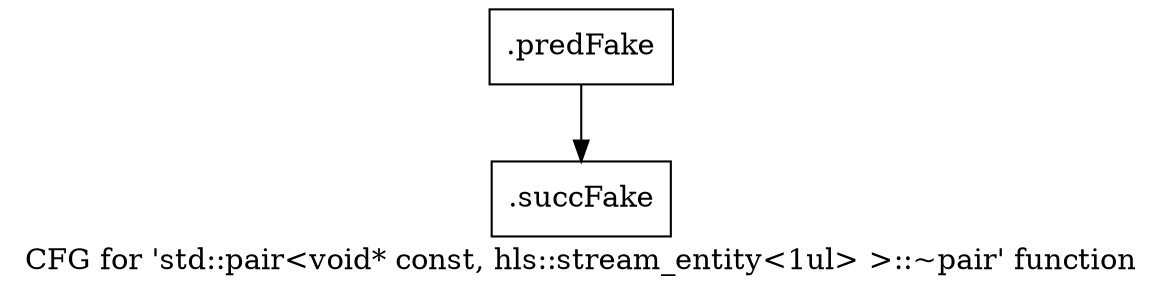 digraph "CFG for 'std::pair\<void* const, hls::stream_entity\<1ul\> \>::~pair' function" {
	label="CFG for 'std::pair\<void* const, hls::stream_entity\<1ul\> \>::~pair' function";

	Node0x51ee530 [shape=record,filename="",linenumber="",label="{.predFake}"];
	Node0x51ee530 -> Node0x52b4440[ callList="" memoryops="" filename="/home/akhilkushe/Xilinx/Vitis_HLS/2021.2/tps/lnx64/gcc-6.2.0/lib/gcc/x86_64-pc-linux-gnu/6.2.0/../../../../include/c++/6.2.0/bits/stl_pair.h" execusionnum="0"];
	Node0x52b4440 [shape=record,filename="/home/akhilkushe/Xilinx/Vitis_HLS/2021.2/tps/lnx64/gcc-6.2.0/lib/gcc/x86_64-pc-linux-gnu/6.2.0/../../../../include/c++/6.2.0/bits/stl_pair.h",linenumber="147",label="{.succFake}"];
}
